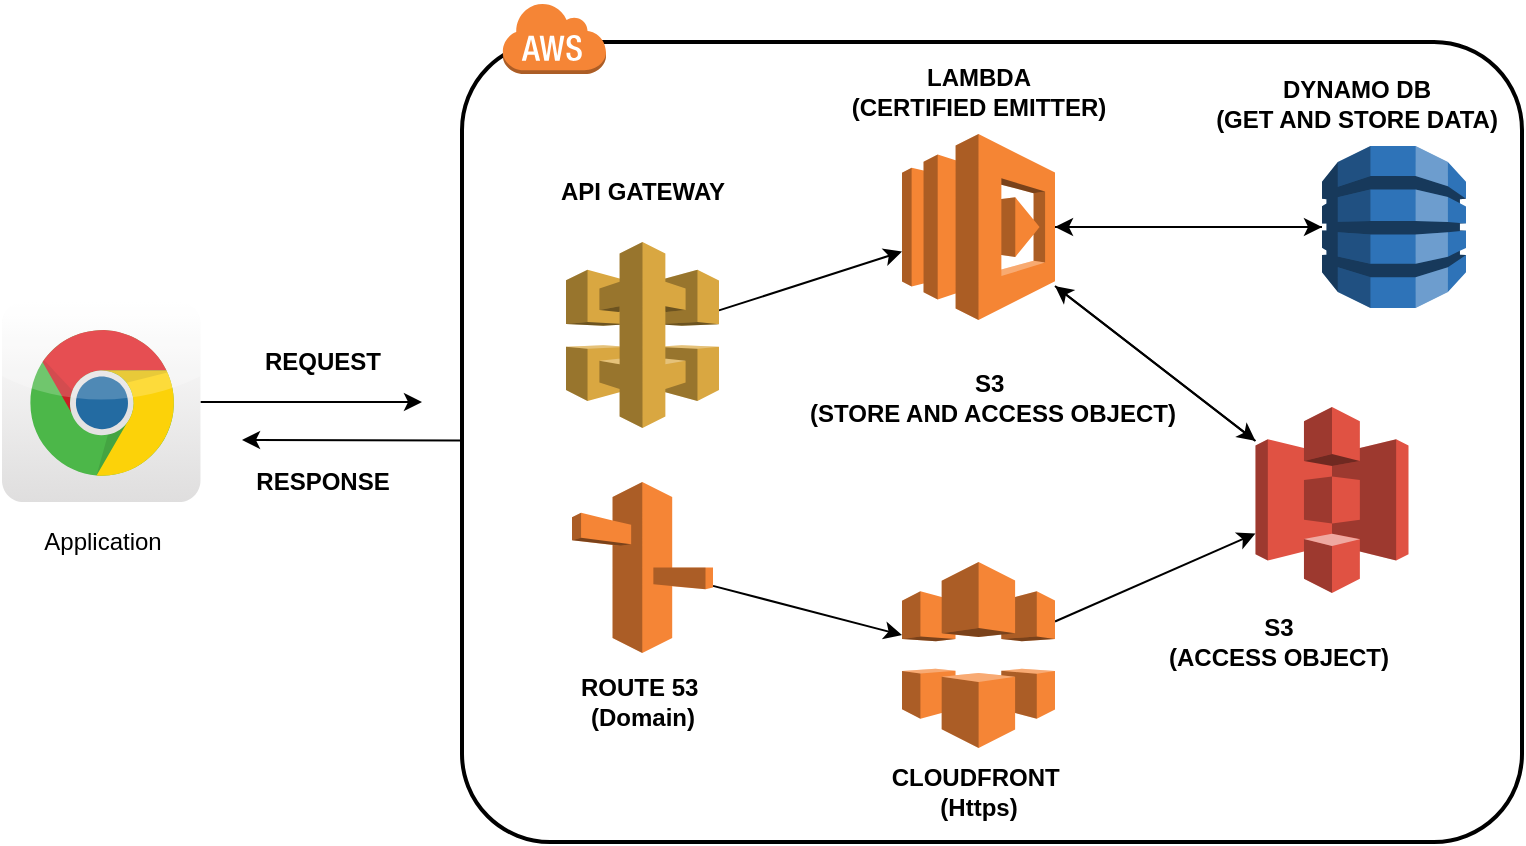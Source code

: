 <mxfile>
    <diagram id="5ogu3PAESq3QDlsojAR8" name="Página-1">
        <mxGraphModel dx="1282" dy="617" grid="1" gridSize="10" guides="1" tooltips="1" connect="1" arrows="1" fold="1" page="1" pageScale="1" pageWidth="827" pageHeight="1169" background="none" math="0" shadow="0">
            <root>
                <mxCell id="0"/>
                <mxCell id="1" parent="0"/>
                <mxCell id="4" style="edgeStyle=none;html=1;exitX=1;exitY=1;exitDx=0;exitDy=0;entryX=1;entryY=1;entryDx=0;entryDy=0;" parent="1" edge="1">
                    <mxGeometry relative="1" as="geometry">
                        <mxPoint x="160" y="270" as="targetPoint"/>
                        <mxPoint x="160" y="270" as="sourcePoint"/>
                    </mxGeometry>
                </mxCell>
                <mxCell id="15" style="edgeStyle=none;html=1;" parent="1" source="3" edge="1">
                    <mxGeometry relative="1" as="geometry">
                        <mxPoint x="250" y="260" as="targetPoint"/>
                    </mxGeometry>
                </mxCell>
                <mxCell id="3" value="" style="dashed=0;outlineConnect=0;html=1;align=center;labelPosition=center;verticalLabelPosition=bottom;verticalAlign=top;shape=mxgraph.webicons.chrome;gradientColor=#DFDEDE" parent="1" vertex="1">
                    <mxGeometry x="40" y="210" width="99.23" height="100" as="geometry"/>
                </mxCell>
                <mxCell id="16" style="edgeStyle=none;html=1;" parent="1" source="5" edge="1">
                    <mxGeometry relative="1" as="geometry">
                        <mxPoint x="160" y="279" as="targetPoint"/>
                    </mxGeometry>
                </mxCell>
                <mxCell id="10" value="Application" style="text;html=1;align=center;verticalAlign=middle;resizable=0;points=[];autosize=1;strokeColor=none;" parent="1" vertex="1">
                    <mxGeometry x="54.62" y="320" width="70" height="20" as="geometry"/>
                </mxCell>
                <mxCell id="28" value="REQUEST" style="text;html=1;align=center;verticalAlign=middle;resizable=0;points=[];autosize=1;strokeColor=none;fontStyle=1" parent="1" vertex="1">
                    <mxGeometry x="165" y="230" width="70" height="20" as="geometry"/>
                </mxCell>
                <mxCell id="29" value="RESPONSE" style="text;html=1;align=center;verticalAlign=middle;resizable=0;points=[];autosize=1;strokeColor=none;fontStyle=1" parent="1" vertex="1">
                    <mxGeometry x="160" y="290" width="80" height="20" as="geometry"/>
                </mxCell>
                <mxCell id="48" value="" style="group" parent="1" vertex="1" connectable="0">
                    <mxGeometry x="270" y="90" width="530" height="390" as="geometry"/>
                </mxCell>
                <mxCell id="5" value="" style="rounded=1;arcSize=11;dashed=0;gradientColor=none;strokeWidth=2;sketch=0;shadow=0;fillColor=none;" parent="48" vertex="1">
                    <mxGeometry y="-10" width="530" height="400" as="geometry"/>
                </mxCell>
                <mxCell id="17" value="" style="outlineConnect=0;dashed=0;verticalLabelPosition=bottom;verticalAlign=top;align=center;html=1;shape=mxgraph.aws3.lambda;fillColor=#F58534;gradientColor=none;sketch=0;shadow=0;" parent="48" vertex="1">
                    <mxGeometry x="220" y="36" width="76.5" height="93" as="geometry"/>
                </mxCell>
                <mxCell id="27" style="edgeStyle=none;html=1;sketch=0;shadow=0;" parent="48" source="19" target="17" edge="1">
                    <mxGeometry relative="1" as="geometry"/>
                </mxCell>
                <mxCell id="19" value="" style="outlineConnect=0;dashed=0;verticalLabelPosition=bottom;verticalAlign=top;align=center;html=1;shape=mxgraph.aws3.s3;fillColor=#E05243;gradientColor=none;sketch=0;shadow=0;" parent="48" vertex="1">
                    <mxGeometry x="396.75" y="172.5" width="76.5" height="93" as="geometry"/>
                </mxCell>
                <mxCell id="45" style="edgeStyle=none;html=1;sketch=0;shadow=0;" parent="48" source="17" target="19" edge="1">
                    <mxGeometry relative="1" as="geometry"/>
                </mxCell>
                <mxCell id="31" style="edgeStyle=none;html=1;sketch=0;shadow=0;" parent="48" source="30" target="17" edge="1">
                    <mxGeometry relative="1" as="geometry"/>
                </mxCell>
                <mxCell id="30" value="" style="outlineConnect=0;dashed=0;verticalLabelPosition=bottom;verticalAlign=top;align=center;html=1;shape=mxgraph.aws3.api_gateway;fillColor=#D9A741;gradientColor=none;sketch=0;shadow=0;" parent="48" vertex="1">
                    <mxGeometry x="52" y="90" width="76.5" height="93" as="geometry"/>
                </mxCell>
                <mxCell id="42" style="edgeStyle=none;html=1;sketch=0;shadow=0;" parent="48" source="32" target="19" edge="1">
                    <mxGeometry relative="1" as="geometry"/>
                </mxCell>
                <mxCell id="32" value="" style="outlineConnect=0;dashed=0;verticalLabelPosition=bottom;verticalAlign=top;align=center;html=1;shape=mxgraph.aws3.cloudfront;fillColor=#F58536;gradientColor=none;sketch=0;shadow=0;" parent="48" vertex="1">
                    <mxGeometry x="220" y="250" width="76.5" height="93" as="geometry"/>
                </mxCell>
                <mxCell id="41" value="" style="edgeStyle=none;html=1;sketch=0;shadow=0;" parent="48" source="40" target="32" edge="1">
                    <mxGeometry relative="1" as="geometry"/>
                </mxCell>
                <mxCell id="40" value="" style="outlineConnect=0;dashed=0;verticalLabelPosition=bottom;verticalAlign=top;align=center;html=1;shape=mxgraph.aws3.route_53;fillColor=#F58536;gradientColor=none;sketch=0;shadow=0;" parent="48" vertex="1">
                    <mxGeometry x="55" y="210" width="70.5" height="85.5" as="geometry"/>
                </mxCell>
                <mxCell id="46" value="" style="outlineConnect=0;dashed=0;verticalLabelPosition=bottom;verticalAlign=top;align=center;html=1;shape=mxgraph.aws3.dynamo_db;fillColor=#2E73B8;gradientColor=none;shadow=0;strokeColor=#f0f0f0;" parent="48" vertex="1">
                    <mxGeometry x="430" y="42" width="72" height="81" as="geometry"/>
                </mxCell>
                <mxCell id="47" style="edgeStyle=none;sketch=0;html=1;shadow=0;" parent="48" source="17" target="46" edge="1">
                    <mxGeometry relative="1" as="geometry"/>
                </mxCell>
                <mxCell id="49" value="API GATEWAY" style="text;html=1;align=center;verticalAlign=middle;resizable=0;points=[];autosize=1;strokeColor=none;fontStyle=1" parent="48" vertex="1">
                    <mxGeometry x="40.25" y="55" width="100" height="20" as="geometry"/>
                </mxCell>
                <mxCell id="50" value="ROUTE 53&amp;nbsp;&lt;br&gt;(Domain)" style="text;html=1;align=center;verticalAlign=middle;resizable=0;points=[];autosize=1;strokeColor=none;fontStyle=1" parent="48" vertex="1">
                    <mxGeometry x="50" y="305" width="80" height="30" as="geometry"/>
                </mxCell>
                <mxCell id="51" value="CLOUDFRONT&amp;nbsp;&lt;br&gt;(Https)&lt;br&gt;" style="text;html=1;align=center;verticalAlign=middle;resizable=0;points=[];autosize=1;strokeColor=none;fontStyle=1" parent="48" vertex="1">
                    <mxGeometry x="208.25" y="350" width="100" height="30" as="geometry"/>
                </mxCell>
                <mxCell id="52" value="S3&lt;br&gt;(ACCESS OBJECT)" style="text;html=1;align=center;verticalAlign=middle;resizable=0;points=[];autosize=1;strokeColor=none;fontStyle=1" parent="48" vertex="1">
                    <mxGeometry x="343.25" y="275" width="130" height="30" as="geometry"/>
                </mxCell>
                <mxCell id="53" value="S3&amp;nbsp;&lt;br&gt;(STORE AND ACCESS OBJECT)" style="text;html=1;align=center;verticalAlign=middle;resizable=0;points=[];autosize=1;strokeColor=none;fontStyle=1" parent="48" vertex="1">
                    <mxGeometry x="165" y="153" width="200" height="30" as="geometry"/>
                </mxCell>
                <mxCell id="55" value="LAMBDA&lt;br&gt;(CERTIFIED EMITTER)" style="text;html=1;align=center;verticalAlign=middle;resizable=0;points=[];autosize=1;strokeColor=none;fontStyle=1" parent="48" vertex="1">
                    <mxGeometry x="188.25" width="140" height="30" as="geometry"/>
                </mxCell>
                <mxCell id="57" value="DYNAMO DB&lt;br&gt;(GET AND STORE DATA)" style="text;html=1;align=center;verticalAlign=middle;resizable=0;points=[];autosize=1;strokeColor=none;fontStyle=1" parent="48" vertex="1">
                    <mxGeometry x="366.75" y="6" width="160" height="30" as="geometry"/>
                </mxCell>
                <mxCell id="6" value="" style="dashed=0;html=1;shape=mxgraph.aws3.cloud;fillColor=#F58536;gradientColor=none;dashed=0;sketch=0;shadow=0;" parent="48" vertex="1">
                    <mxGeometry x="20" y="-30" width="52" height="36" as="geometry"/>
                </mxCell>
                <mxCell id="58" style="edgeStyle=none;html=1;entryX=1;entryY=0.5;entryDx=0;entryDy=0;entryPerimeter=0;" edge="1" parent="48" source="46" target="17">
                    <mxGeometry relative="1" as="geometry">
                        <mxPoint x="300" y="82.5" as="targetPoint"/>
                    </mxGeometry>
                </mxCell>
            </root>
        </mxGraphModel>
    </diagram>
</mxfile>